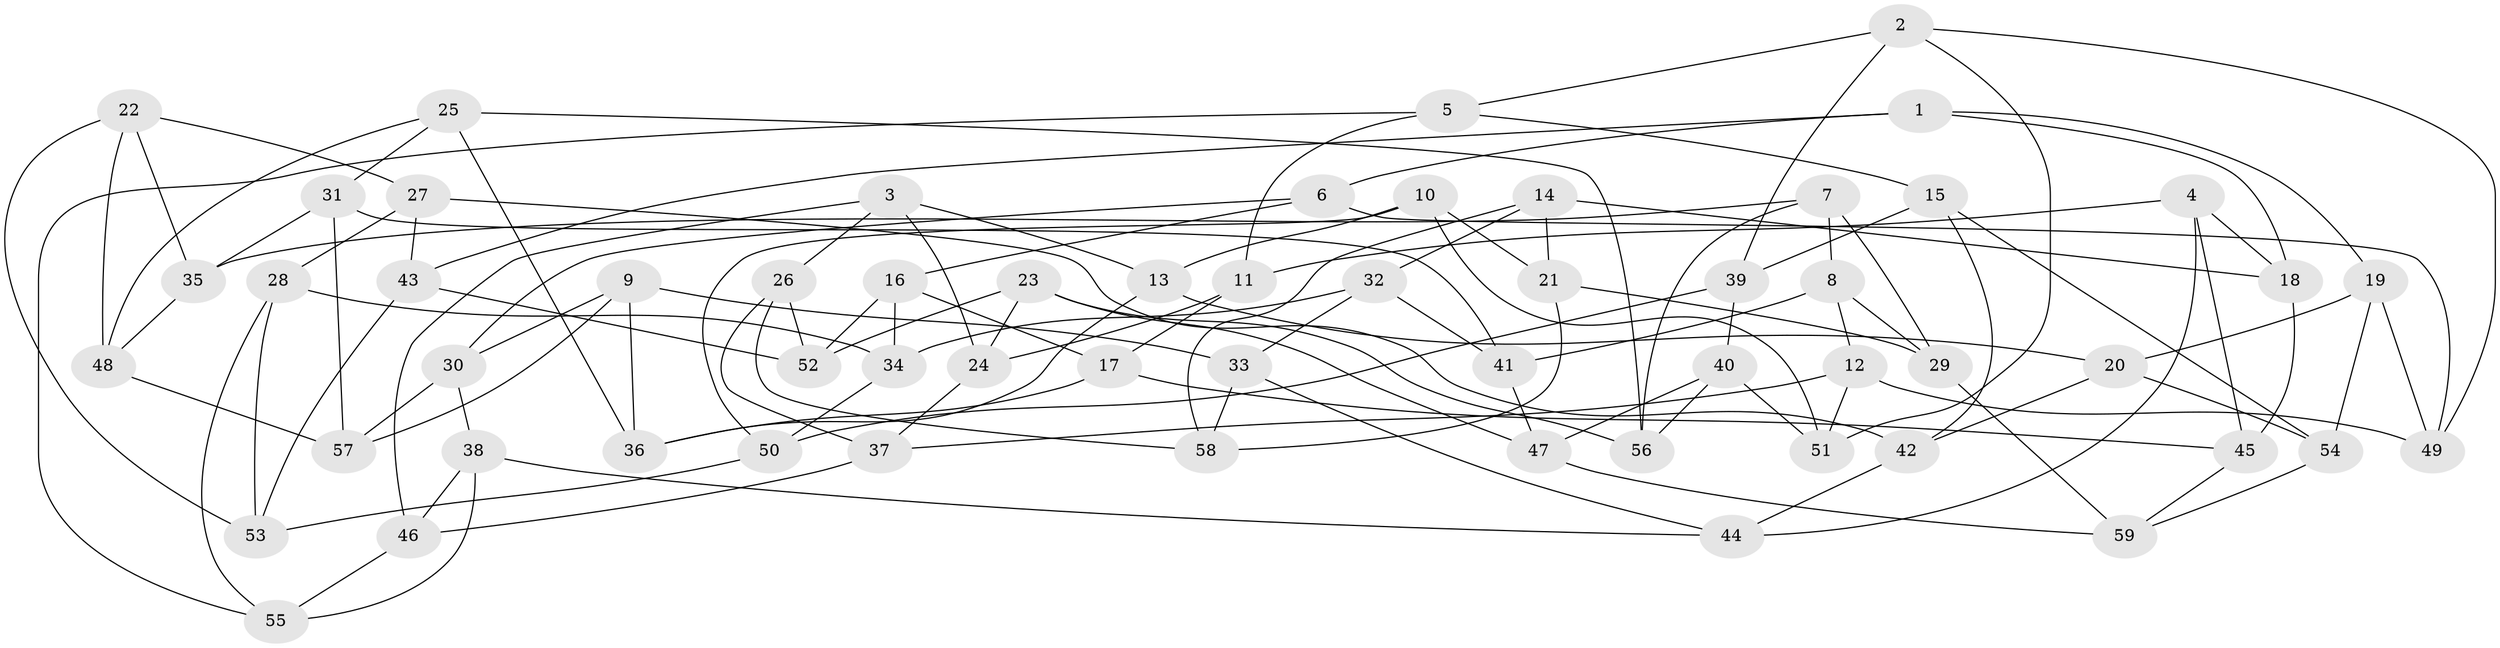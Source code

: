 // coarse degree distribution, {4: 0.2647058823529412, 6: 0.4411764705882353, 3: 0.058823529411764705, 5: 0.23529411764705882}
// Generated by graph-tools (version 1.1) at 2025/52/02/27/25 19:52:32]
// undirected, 59 vertices, 118 edges
graph export_dot {
graph [start="1"]
  node [color=gray90,style=filled];
  1;
  2;
  3;
  4;
  5;
  6;
  7;
  8;
  9;
  10;
  11;
  12;
  13;
  14;
  15;
  16;
  17;
  18;
  19;
  20;
  21;
  22;
  23;
  24;
  25;
  26;
  27;
  28;
  29;
  30;
  31;
  32;
  33;
  34;
  35;
  36;
  37;
  38;
  39;
  40;
  41;
  42;
  43;
  44;
  45;
  46;
  47;
  48;
  49;
  50;
  51;
  52;
  53;
  54;
  55;
  56;
  57;
  58;
  59;
  1 -- 6;
  1 -- 43;
  1 -- 19;
  1 -- 18;
  2 -- 51;
  2 -- 5;
  2 -- 39;
  2 -- 49;
  3 -- 46;
  3 -- 26;
  3 -- 24;
  3 -- 13;
  4 -- 44;
  4 -- 45;
  4 -- 11;
  4 -- 18;
  5 -- 11;
  5 -- 55;
  5 -- 15;
  6 -- 49;
  6 -- 30;
  6 -- 16;
  7 -- 29;
  7 -- 56;
  7 -- 35;
  7 -- 8;
  8 -- 41;
  8 -- 29;
  8 -- 12;
  9 -- 57;
  9 -- 36;
  9 -- 30;
  9 -- 33;
  10 -- 13;
  10 -- 21;
  10 -- 51;
  10 -- 50;
  11 -- 17;
  11 -- 24;
  12 -- 51;
  12 -- 49;
  12 -- 37;
  13 -- 36;
  13 -- 20;
  14 -- 21;
  14 -- 58;
  14 -- 32;
  14 -- 18;
  15 -- 39;
  15 -- 54;
  15 -- 42;
  16 -- 52;
  16 -- 17;
  16 -- 34;
  17 -- 36;
  17 -- 45;
  18 -- 45;
  19 -- 20;
  19 -- 49;
  19 -- 54;
  20 -- 54;
  20 -- 42;
  21 -- 29;
  21 -- 58;
  22 -- 35;
  22 -- 48;
  22 -- 27;
  22 -- 53;
  23 -- 24;
  23 -- 47;
  23 -- 56;
  23 -- 52;
  24 -- 37;
  25 -- 36;
  25 -- 56;
  25 -- 31;
  25 -- 48;
  26 -- 58;
  26 -- 52;
  26 -- 37;
  27 -- 43;
  27 -- 28;
  27 -- 42;
  28 -- 55;
  28 -- 53;
  28 -- 34;
  29 -- 59;
  30 -- 57;
  30 -- 38;
  31 -- 35;
  31 -- 41;
  31 -- 57;
  32 -- 41;
  32 -- 34;
  32 -- 33;
  33 -- 58;
  33 -- 44;
  34 -- 50;
  35 -- 48;
  37 -- 46;
  38 -- 55;
  38 -- 44;
  38 -- 46;
  39 -- 50;
  39 -- 40;
  40 -- 56;
  40 -- 47;
  40 -- 51;
  41 -- 47;
  42 -- 44;
  43 -- 52;
  43 -- 53;
  45 -- 59;
  46 -- 55;
  47 -- 59;
  48 -- 57;
  50 -- 53;
  54 -- 59;
}
